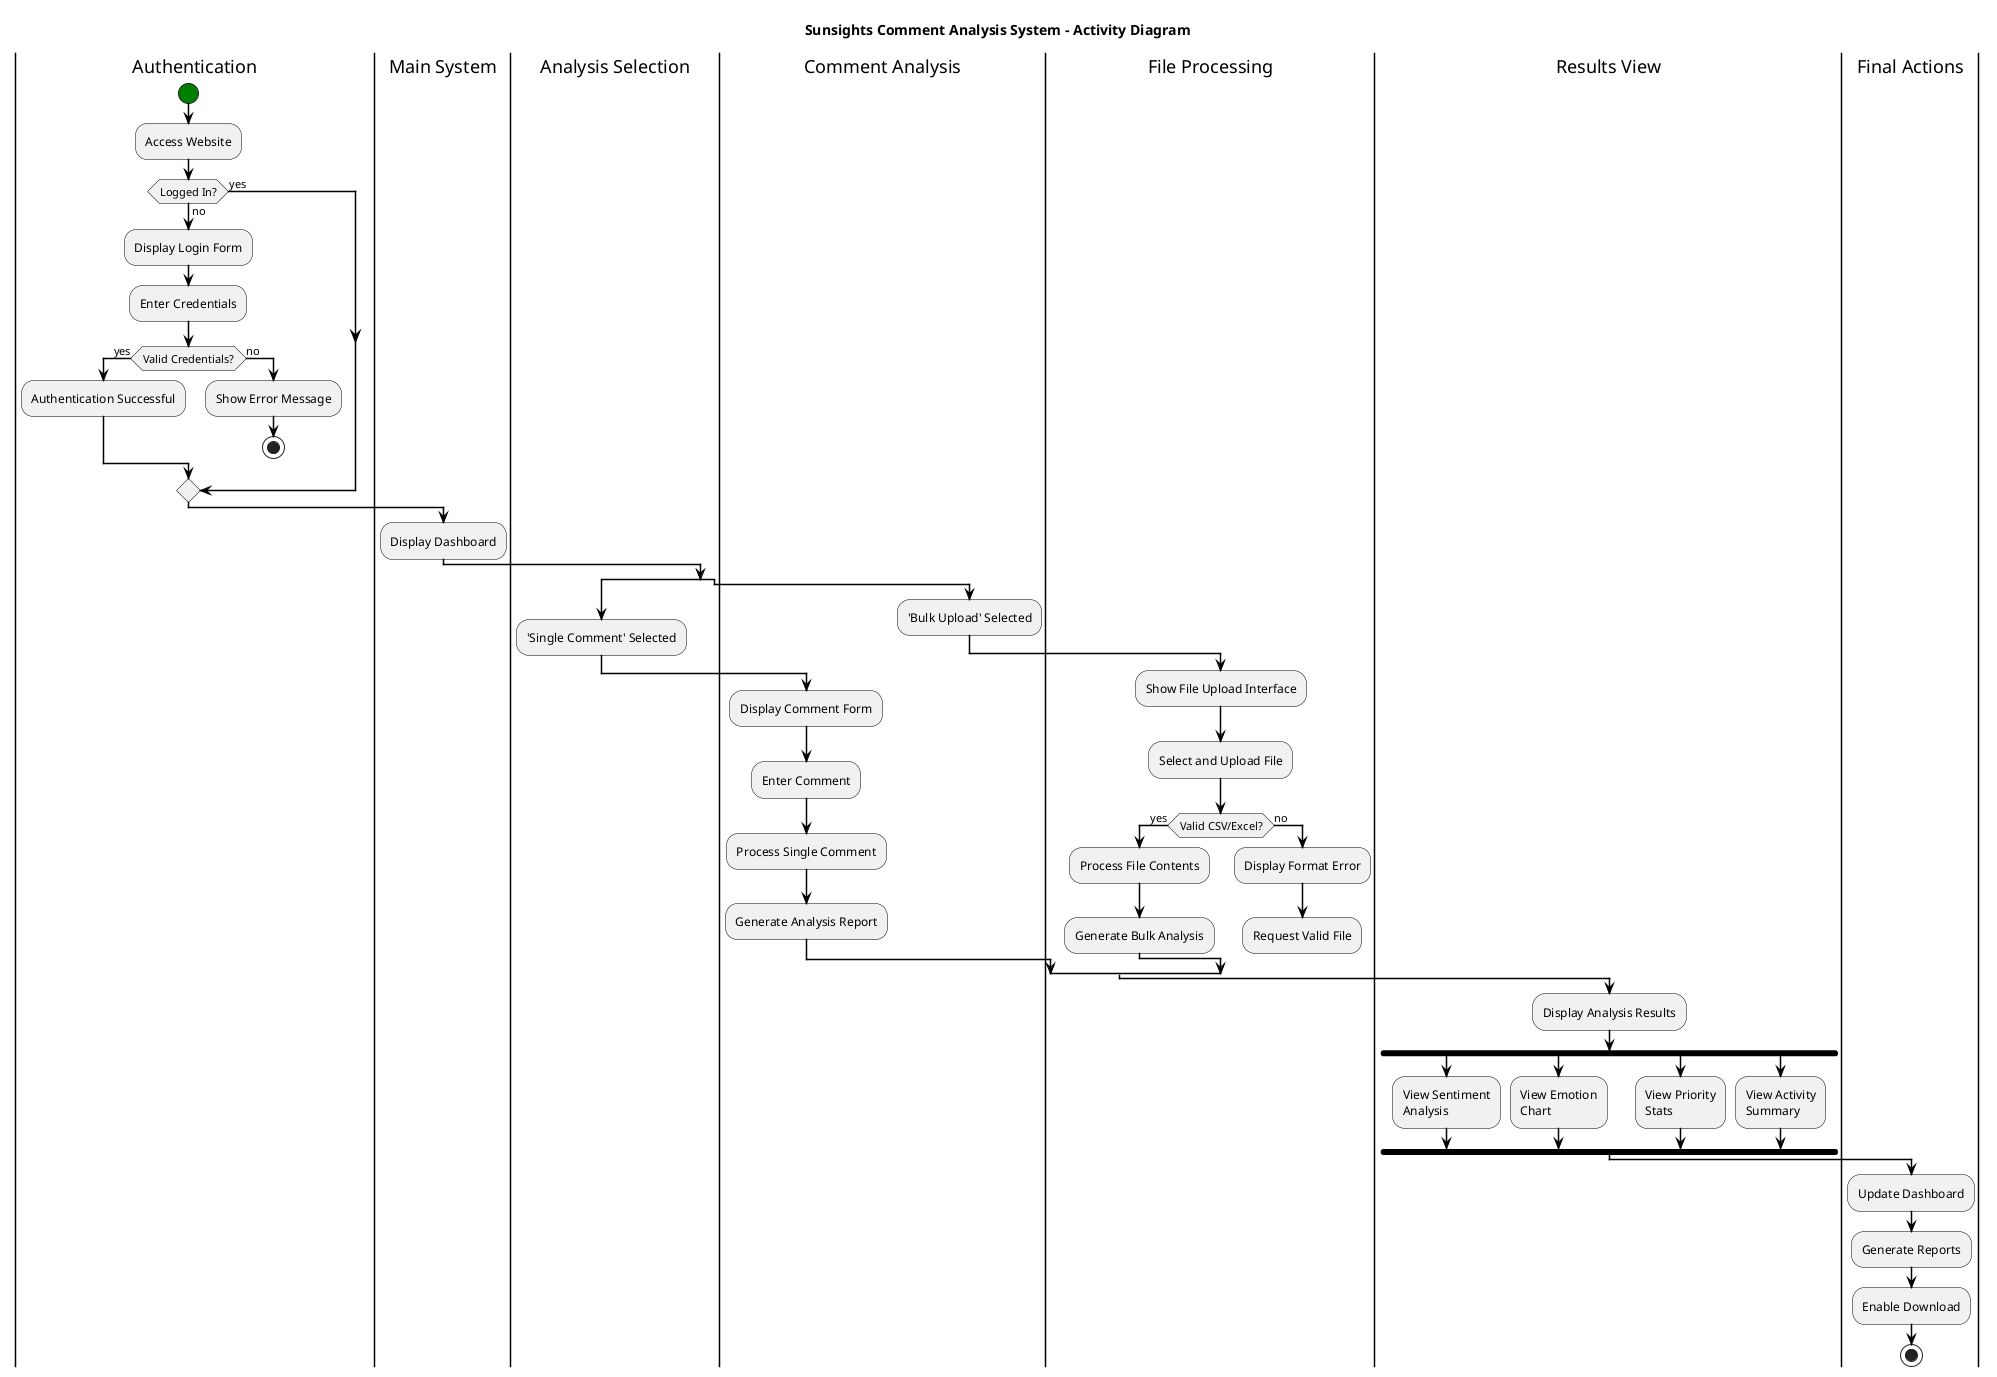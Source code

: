 @startuml SunsightsActivityDiagram

title Sunsights Comment Analysis System - Activity Diagram

skinparam ActivityBorderColor Black
skinparam ArrowColor Black
skinparam ActivityDiamondBorderColor Black
skinparam ActivityStartColor Green
skinparam ActivityEndColor Red
skinparam ActivityBarColor Black
skinparam ArrowThickness 1.5

|Authentication|
start
:Access Website;

if (Logged In?) then (no)
  :Display Login Form;
  :Enter Credentials;
  if (Valid Credentials?) then (yes)
    :Authentication Successful;
  else (no)
    :Show Error Message;
    stop
  endif
else (yes)
endif

|Main System|
:Display Dashboard;

|Analysis Selection|
split
  :'Single Comment' Selected;
  |Comment Analysis|
  :Display Comment Form;
  :Enter Comment;
  :Process Single Comment;
  :Generate Analysis Report;
split again
  :'Bulk Upload' Selected;
  |File Processing|
  :Show File Upload Interface;
  :Select and Upload File;
  if (Valid CSV/Excel?) then (yes)
    :Process File Contents;
    :Generate Bulk Analysis;
  else (no)
    :Display Format Error;
    :Request Valid File;
    detach
  endif
end split

|Results View|
:Display Analysis Results;

fork
  :View Sentiment\nAnalysis;
fork again
  :View Emotion\nChart;
fork again
  :View Priority\nStats;
fork again
  :View Activity\nSummary;
end fork

|Final Actions|
:Update Dashboard;
:Generate Reports;
:Enable Download;

stop

@enduml
